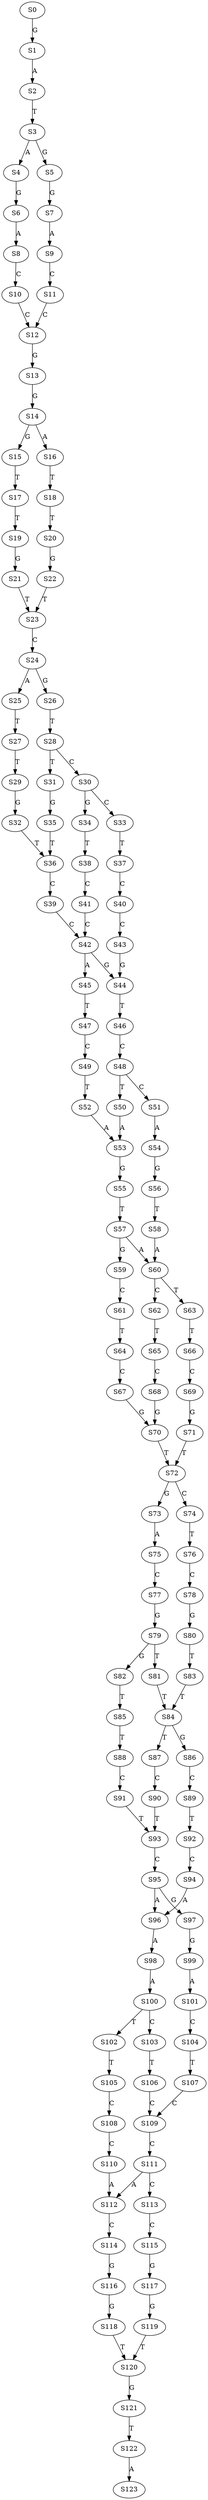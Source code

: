 strict digraph  {
	S0 -> S1 [ label = G ];
	S1 -> S2 [ label = A ];
	S2 -> S3 [ label = T ];
	S3 -> S4 [ label = A ];
	S3 -> S5 [ label = G ];
	S4 -> S6 [ label = G ];
	S5 -> S7 [ label = G ];
	S6 -> S8 [ label = A ];
	S7 -> S9 [ label = A ];
	S8 -> S10 [ label = C ];
	S9 -> S11 [ label = C ];
	S10 -> S12 [ label = C ];
	S11 -> S12 [ label = C ];
	S12 -> S13 [ label = G ];
	S13 -> S14 [ label = G ];
	S14 -> S15 [ label = G ];
	S14 -> S16 [ label = A ];
	S15 -> S17 [ label = T ];
	S16 -> S18 [ label = T ];
	S17 -> S19 [ label = T ];
	S18 -> S20 [ label = T ];
	S19 -> S21 [ label = G ];
	S20 -> S22 [ label = G ];
	S21 -> S23 [ label = T ];
	S22 -> S23 [ label = T ];
	S23 -> S24 [ label = C ];
	S24 -> S25 [ label = A ];
	S24 -> S26 [ label = G ];
	S25 -> S27 [ label = T ];
	S26 -> S28 [ label = T ];
	S27 -> S29 [ label = T ];
	S28 -> S30 [ label = C ];
	S28 -> S31 [ label = T ];
	S29 -> S32 [ label = G ];
	S30 -> S33 [ label = C ];
	S30 -> S34 [ label = G ];
	S31 -> S35 [ label = G ];
	S32 -> S36 [ label = T ];
	S33 -> S37 [ label = T ];
	S34 -> S38 [ label = T ];
	S35 -> S36 [ label = T ];
	S36 -> S39 [ label = C ];
	S37 -> S40 [ label = C ];
	S38 -> S41 [ label = C ];
	S39 -> S42 [ label = C ];
	S40 -> S43 [ label = C ];
	S41 -> S42 [ label = C ];
	S42 -> S44 [ label = G ];
	S42 -> S45 [ label = A ];
	S43 -> S44 [ label = G ];
	S44 -> S46 [ label = T ];
	S45 -> S47 [ label = T ];
	S46 -> S48 [ label = C ];
	S47 -> S49 [ label = C ];
	S48 -> S50 [ label = T ];
	S48 -> S51 [ label = C ];
	S49 -> S52 [ label = T ];
	S50 -> S53 [ label = A ];
	S51 -> S54 [ label = A ];
	S52 -> S53 [ label = A ];
	S53 -> S55 [ label = G ];
	S54 -> S56 [ label = G ];
	S55 -> S57 [ label = T ];
	S56 -> S58 [ label = T ];
	S57 -> S59 [ label = G ];
	S57 -> S60 [ label = A ];
	S58 -> S60 [ label = A ];
	S59 -> S61 [ label = C ];
	S60 -> S62 [ label = C ];
	S60 -> S63 [ label = T ];
	S61 -> S64 [ label = T ];
	S62 -> S65 [ label = T ];
	S63 -> S66 [ label = T ];
	S64 -> S67 [ label = C ];
	S65 -> S68 [ label = C ];
	S66 -> S69 [ label = C ];
	S67 -> S70 [ label = G ];
	S68 -> S70 [ label = G ];
	S69 -> S71 [ label = G ];
	S70 -> S72 [ label = T ];
	S71 -> S72 [ label = T ];
	S72 -> S73 [ label = G ];
	S72 -> S74 [ label = C ];
	S73 -> S75 [ label = A ];
	S74 -> S76 [ label = T ];
	S75 -> S77 [ label = C ];
	S76 -> S78 [ label = C ];
	S77 -> S79 [ label = G ];
	S78 -> S80 [ label = G ];
	S79 -> S81 [ label = T ];
	S79 -> S82 [ label = G ];
	S80 -> S83 [ label = T ];
	S81 -> S84 [ label = T ];
	S82 -> S85 [ label = T ];
	S83 -> S84 [ label = T ];
	S84 -> S86 [ label = G ];
	S84 -> S87 [ label = T ];
	S85 -> S88 [ label = T ];
	S86 -> S89 [ label = C ];
	S87 -> S90 [ label = C ];
	S88 -> S91 [ label = C ];
	S89 -> S92 [ label = T ];
	S90 -> S93 [ label = T ];
	S91 -> S93 [ label = T ];
	S92 -> S94 [ label = C ];
	S93 -> S95 [ label = C ];
	S94 -> S96 [ label = A ];
	S95 -> S97 [ label = G ];
	S95 -> S96 [ label = A ];
	S96 -> S98 [ label = A ];
	S97 -> S99 [ label = G ];
	S98 -> S100 [ label = A ];
	S99 -> S101 [ label = A ];
	S100 -> S102 [ label = T ];
	S100 -> S103 [ label = C ];
	S101 -> S104 [ label = C ];
	S102 -> S105 [ label = T ];
	S103 -> S106 [ label = T ];
	S104 -> S107 [ label = T ];
	S105 -> S108 [ label = C ];
	S106 -> S109 [ label = C ];
	S107 -> S109 [ label = C ];
	S108 -> S110 [ label = C ];
	S109 -> S111 [ label = C ];
	S110 -> S112 [ label = A ];
	S111 -> S113 [ label = C ];
	S111 -> S112 [ label = A ];
	S112 -> S114 [ label = C ];
	S113 -> S115 [ label = C ];
	S114 -> S116 [ label = G ];
	S115 -> S117 [ label = G ];
	S116 -> S118 [ label = G ];
	S117 -> S119 [ label = G ];
	S118 -> S120 [ label = T ];
	S119 -> S120 [ label = T ];
	S120 -> S121 [ label = G ];
	S121 -> S122 [ label = T ];
	S122 -> S123 [ label = A ];
}
